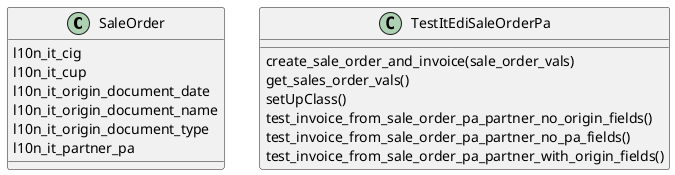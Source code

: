 @startuml classes_l10n_it_edi_sale
set namespaceSeparator none
class "SaleOrder" as odoo_src.odoo.addons.l10n_it_edi_sale.models.sale_order.SaleOrder {
  l10n_it_cig
  l10n_it_cup
  l10n_it_origin_document_date
  l10n_it_origin_document_name
  l10n_it_origin_document_type
  l10n_it_partner_pa
}
class "TestItEdiSaleOrderPa" as odoo_src.odoo.addons.l10n_it_edi_sale.tests.test_edi_sale_order_pa.TestItEdiSaleOrderPa {
  create_sale_order_and_invoice(sale_order_vals)
  get_sales_order_vals()
  setUpClass()
  test_invoice_from_sale_order_pa_partner_no_origin_fields()
  test_invoice_from_sale_order_pa_partner_no_pa_fields()
  test_invoice_from_sale_order_pa_partner_with_origin_fields()
}
@enduml
